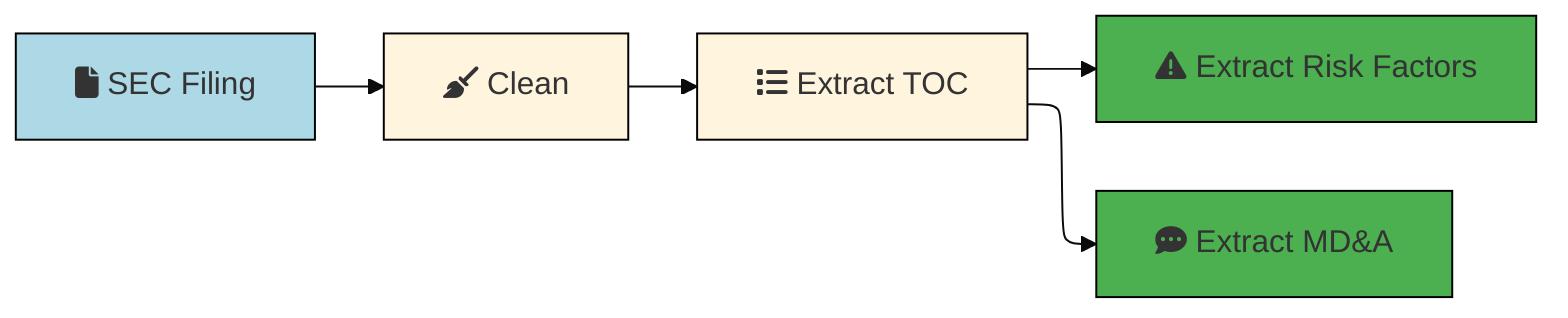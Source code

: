 ---
config:
  layout: elk
  theme: base
  look: classic
---
flowchart LR
    F["fa:fa-file SEC Filing"] --> C["fa:fa-broom Clean"]
    C --> E
    E["fa:fa-list Extract TOC"] --> RF["fa:fa-triangle-exclamation Extract Risk Factors"]
    E --> MDA["fa:fa-comment-dots Extract MD&A"]

    classDef lightBlue fill:#ADD8E6,stroke:black
    class F lightBlue

    classDef strokeBlack stroke:black
    class E,C strokeBlack

    classDef green fill:#4CAF50,stroke:black
    class MDA,RF green